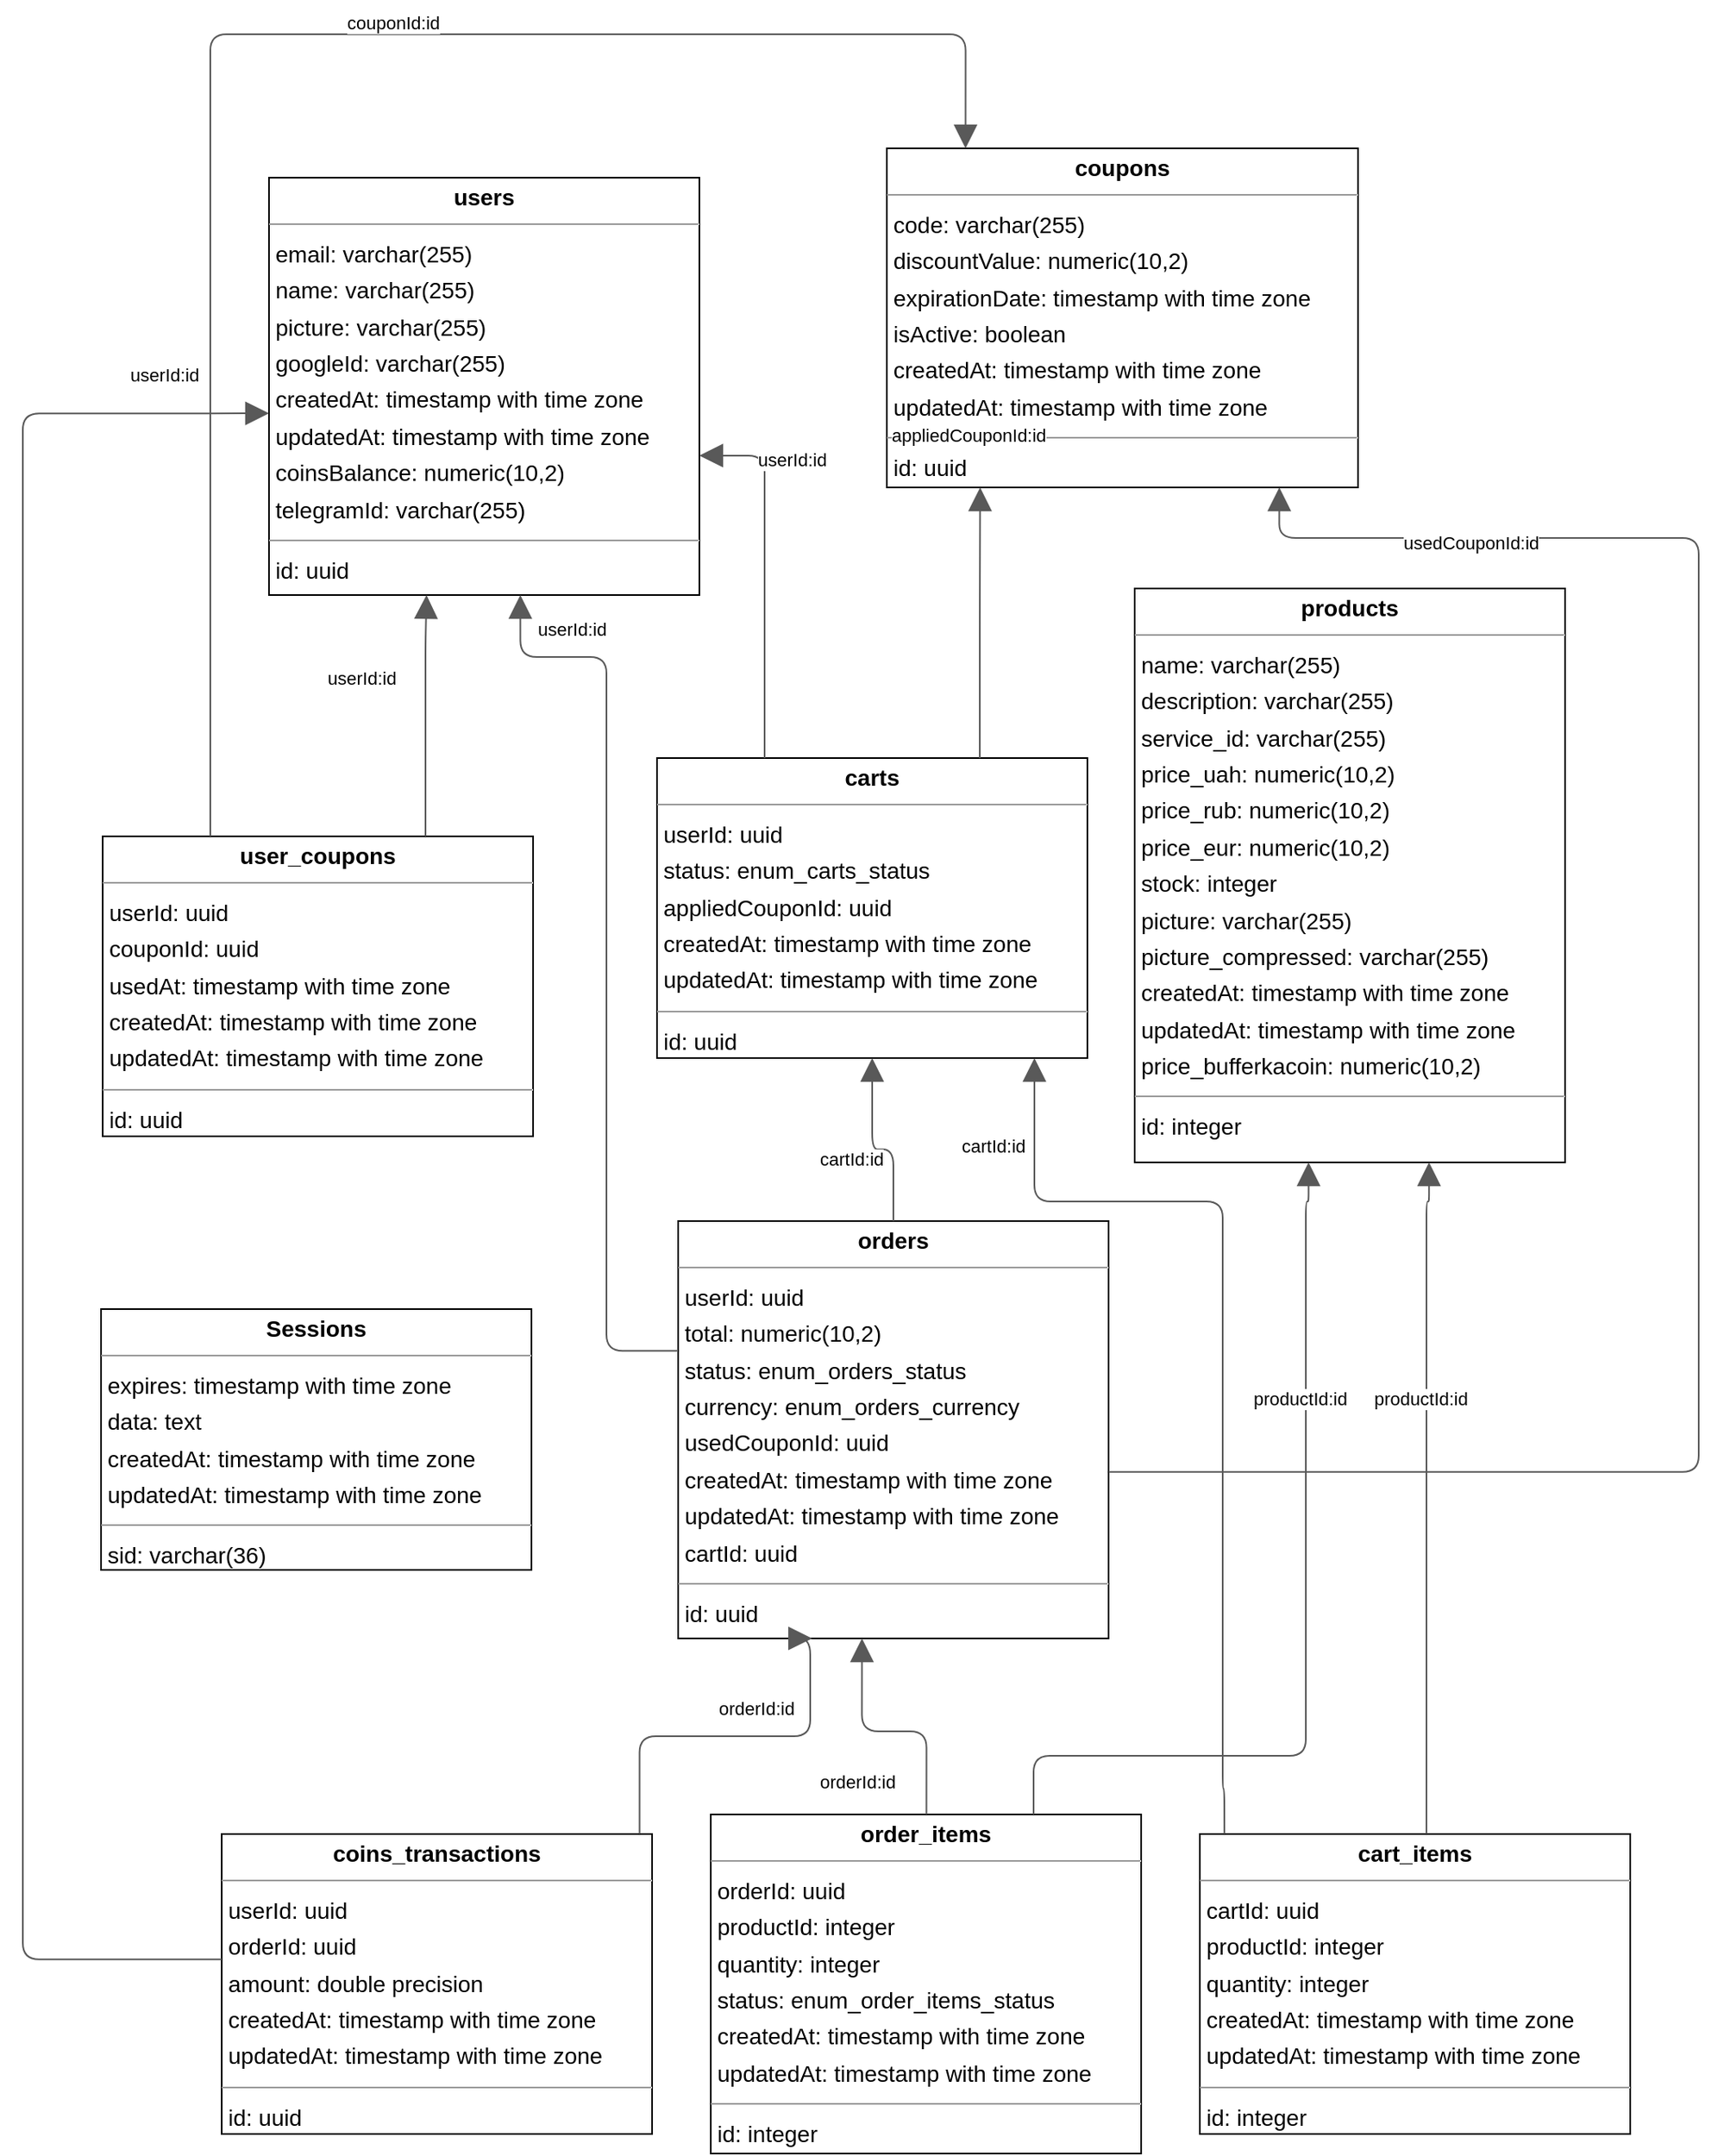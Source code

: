 <mxfile version="26.0.5">
  <diagram id="9gnxjciEtUdC4lgPDrhl" name="Страница — 1">
    <mxGraphModel dx="1726" dy="93" grid="1" gridSize="10" guides="1" tooltips="1" connect="1" arrows="1" fold="1" page="0" pageScale="1" pageWidth="827" pageHeight="1169" background="none" math="0" shadow="0">
      <root>
        <mxCell id="0" />
        <mxCell id="1" parent="0" />
        <mxCell id="node2" value="&lt;p style=&quot;margin:0px;margin-top:4px;text-align:center;&quot;&gt;&lt;b&gt;Sessions&lt;/b&gt;&lt;/p&gt;&lt;hr size=&quot;1&quot;/&gt;&lt;p style=&quot;margin:0 0 0 4px;line-height:1.6;&quot;&gt; expires: timestamp with time zone&lt;br/&gt; data: text&lt;br/&gt; createdAt: timestamp with time zone&lt;br/&gt; updatedAt: timestamp with time zone&lt;/p&gt;&lt;hr size=&quot;1&quot;/&gt;&lt;p style=&quot;margin:0 0 0 4px;line-height:1.6;&quot;&gt; sid: varchar(36)&lt;/p&gt;" style="verticalAlign=top;align=left;overflow=fill;fontSize=14;fontFamily=Helvetica;html=1;rounded=0;shadow=0;comic=0;labelBackgroundColor=none;strokeWidth=1;" parent="1" vertex="1">
          <mxGeometry x="-720" y="1458" width="264" height="160" as="geometry" />
        </mxCell>
        <mxCell id="node1" value="&lt;p style=&quot;margin:0px;margin-top:4px;text-align:center;&quot;&gt;&lt;b&gt;cart_items&lt;/b&gt;&lt;/p&gt;&lt;hr size=&quot;1&quot;/&gt;&lt;p style=&quot;margin:0 0 0 4px;line-height:1.6;&quot;&gt; cartId: uuid&lt;br/&gt; productId: integer&lt;br/&gt; quantity: integer&lt;br/&gt; createdAt: timestamp with time zone&lt;br/&gt; updatedAt: timestamp with time zone&lt;/p&gt;&lt;hr size=&quot;1&quot;/&gt;&lt;p style=&quot;margin:0 0 0 4px;line-height:1.6;&quot;&gt; id: integer&lt;/p&gt;" style="verticalAlign=top;align=left;overflow=fill;fontSize=14;fontFamily=Helvetica;html=1;rounded=0;shadow=0;comic=0;labelBackgroundColor=none;strokeWidth=1;" parent="1" vertex="1">
          <mxGeometry x="-46" y="1780" width="264" height="184" as="geometry" />
        </mxCell>
        <mxCell id="node5" value="&lt;p style=&quot;margin:0px;margin-top:4px;text-align:center;&quot;&gt;&lt;b&gt;carts&lt;/b&gt;&lt;/p&gt;&lt;hr size=&quot;1&quot;/&gt;&lt;p style=&quot;margin:0 0 0 4px;line-height:1.6;&quot;&gt; userId: uuid&lt;br/&gt; status: enum_carts_status&lt;br/&gt; appliedCouponId: uuid&lt;br/&gt; createdAt: timestamp with time zone&lt;br/&gt; updatedAt: timestamp with time zone&lt;/p&gt;&lt;hr size=&quot;1&quot;/&gt;&lt;p style=&quot;margin:0 0 0 4px;line-height:1.6;&quot;&gt; id: uuid&lt;/p&gt;" style="verticalAlign=top;align=left;overflow=fill;fontSize=14;fontFamily=Helvetica;html=1;rounded=0;shadow=0;comic=0;labelBackgroundColor=none;strokeWidth=1;" parent="1" vertex="1">
          <mxGeometry x="-379" y="1120" width="264" height="184" as="geometry" />
        </mxCell>
        <mxCell id="node8" value="&lt;p style=&quot;margin:0px;margin-top:4px;text-align:center;&quot;&gt;&lt;b&gt;coins_transactions&lt;/b&gt;&lt;/p&gt;&lt;hr size=&quot;1&quot;/&gt;&lt;p style=&quot;margin:0 0 0 4px;line-height:1.6;&quot;&gt; userId: uuid&lt;br/&gt; orderId: uuid&lt;br/&gt; amount: double precision&lt;br/&gt; createdAt: timestamp with time zone&lt;br/&gt; updatedAt: timestamp with time zone&lt;/p&gt;&lt;hr size=&quot;1&quot;/&gt;&lt;p style=&quot;margin:0 0 0 4px;line-height:1.6;&quot;&gt; id: uuid&lt;/p&gt;" style="verticalAlign=top;align=left;overflow=fill;fontSize=14;fontFamily=Helvetica;html=1;rounded=0;shadow=0;comic=0;labelBackgroundColor=none;strokeWidth=1;" parent="1" vertex="1">
          <mxGeometry x="-646" y="1780" width="264" height="184" as="geometry" />
        </mxCell>
        <mxCell id="node9" value="&lt;p style=&quot;margin:0px;margin-top:4px;text-align:center;&quot;&gt;&lt;b&gt;coupons&lt;/b&gt;&lt;/p&gt;&lt;hr size=&quot;1&quot;/&gt;&lt;p style=&quot;margin:0 0 0 4px;line-height:1.6;&quot;&gt; code: varchar(255)&lt;br/&gt; discountValue: numeric(10,2)&lt;br/&gt; expirationDate: timestamp with time zone&lt;br/&gt; isActive: boolean&lt;br/&gt; createdAt: timestamp with time zone&lt;br/&gt; updatedAt: timestamp with time zone&lt;/p&gt;&lt;hr size=&quot;1&quot;/&gt;&lt;p style=&quot;margin:0 0 0 4px;line-height:1.6;&quot;&gt; id: uuid&lt;/p&gt;" style="verticalAlign=top;align=left;overflow=fill;fontSize=14;fontFamily=Helvetica;html=1;rounded=0;shadow=0;comic=0;labelBackgroundColor=none;strokeWidth=1;" parent="1" vertex="1">
          <mxGeometry x="-238" y="746" width="289" height="208" as="geometry" />
        </mxCell>
        <mxCell id="node4" value="&lt;p style=&quot;margin:0px;margin-top:4px;text-align:center;&quot;&gt;&lt;b&gt;order_items&lt;/b&gt;&lt;/p&gt;&lt;hr size=&quot;1&quot;/&gt;&lt;p style=&quot;margin:0 0 0 4px;line-height:1.6;&quot;&gt; orderId: uuid&lt;br/&gt; productId: integer&lt;br/&gt; quantity: integer&lt;br/&gt; status: enum_order_items_status&lt;br/&gt; createdAt: timestamp with time zone&lt;br/&gt; updatedAt: timestamp with time zone&lt;/p&gt;&lt;hr size=&quot;1&quot;/&gt;&lt;p style=&quot;margin:0 0 0 4px;line-height:1.6;&quot;&gt; id: integer&lt;/p&gt;" style="verticalAlign=top;align=left;overflow=fill;fontSize=14;fontFamily=Helvetica;html=1;rounded=0;shadow=0;comic=0;labelBackgroundColor=none;strokeWidth=1;" parent="1" vertex="1">
          <mxGeometry x="-346" y="1768" width="264" height="208" as="geometry" />
        </mxCell>
        <mxCell id="node3" value="&lt;p style=&quot;margin:0px;margin-top:4px;text-align:center;&quot;&gt;&lt;b&gt;orders&lt;/b&gt;&lt;/p&gt;&lt;hr size=&quot;1&quot;/&gt;&lt;p style=&quot;margin:0 0 0 4px;line-height:1.6;&quot;&gt; userId: uuid&lt;br/&gt; total: numeric(10,2)&lt;br/&gt; status: enum_orders_status&lt;br/&gt; currency: enum_orders_currency&lt;br/&gt; usedCouponId: uuid&lt;br/&gt; createdAt: timestamp with time zone&lt;br/&gt; updatedAt: timestamp with time zone&lt;br/&gt; cartId: uuid&lt;/p&gt;&lt;hr size=&quot;1&quot;/&gt;&lt;p style=&quot;margin:0 0 0 4px;line-height:1.6;&quot;&gt; id: uuid&lt;/p&gt;" style="verticalAlign=top;align=left;overflow=fill;fontSize=14;fontFamily=Helvetica;html=1;rounded=0;shadow=0;comic=0;labelBackgroundColor=none;strokeWidth=1;" parent="1" vertex="1">
          <mxGeometry x="-366" y="1404" width="264" height="256" as="geometry" />
        </mxCell>
        <mxCell id="node7" value="&lt;p style=&quot;margin:0px;margin-top:4px;text-align:center;&quot;&gt;&lt;b&gt;products&lt;/b&gt;&lt;/p&gt;&lt;hr size=&quot;1&quot;/&gt;&lt;p style=&quot;margin:0 0 0 4px;line-height:1.6;&quot;&gt; name: varchar(255)&lt;br/&gt; description: varchar(255)&lt;br/&gt; service_id: varchar(255)&lt;br/&gt; price_uah: numeric(10,2)&lt;br/&gt; price_rub: numeric(10,2)&lt;br/&gt; price_eur: numeric(10,2)&lt;br/&gt; stock: integer&lt;br/&gt; picture: varchar(255)&lt;br/&gt; picture_compressed: varchar(255)&lt;br/&gt; createdAt: timestamp with time zone&lt;br/&gt; updatedAt: timestamp with time zone&lt;br/&gt; price_bufferkacoin: numeric(10,2)&lt;/p&gt;&lt;hr size=&quot;1&quot;/&gt;&lt;p style=&quot;margin:0 0 0 4px;line-height:1.6;&quot;&gt; id: integer&lt;/p&gt;" style="verticalAlign=top;align=left;overflow=fill;fontSize=14;fontFamily=Helvetica;html=1;rounded=0;shadow=0;comic=0;labelBackgroundColor=none;strokeWidth=1;" parent="1" vertex="1">
          <mxGeometry x="-86" y="1016" width="264" height="352" as="geometry" />
        </mxCell>
        <mxCell id="node6" value="&lt;p style=&quot;margin:0px;margin-top:4px;text-align:center;&quot;&gt;&lt;b&gt;user_coupons&lt;/b&gt;&lt;/p&gt;&lt;hr size=&quot;1&quot;/&gt;&lt;p style=&quot;margin:0 0 0 4px;line-height:1.6;&quot;&gt; userId: uuid&lt;br/&gt; couponId: uuid&lt;br/&gt; usedAt: timestamp with time zone&lt;br/&gt; createdAt: timestamp with time zone&lt;br/&gt; updatedAt: timestamp with time zone&lt;/p&gt;&lt;hr size=&quot;1&quot;/&gt;&lt;p style=&quot;margin:0 0 0 4px;line-height:1.6;&quot;&gt; id: uuid&lt;/p&gt;" style="verticalAlign=top;align=left;overflow=fill;fontSize=14;fontFamily=Helvetica;html=1;rounded=0;shadow=0;comic=0;labelBackgroundColor=none;strokeWidth=1;" parent="1" vertex="1">
          <mxGeometry x="-719" y="1168" width="264" height="184" as="geometry" />
        </mxCell>
        <mxCell id="node0" value="&lt;p style=&quot;margin:0px;margin-top:4px;text-align:center;&quot;&gt;&lt;b&gt;users&lt;/b&gt;&lt;/p&gt;&lt;hr size=&quot;1&quot;/&gt;&lt;p style=&quot;margin:0 0 0 4px;line-height:1.6;&quot;&gt; email: varchar(255)&lt;br/&gt; name: varchar(255)&lt;br/&gt; picture: varchar(255)&lt;br/&gt; googleId: varchar(255)&lt;br/&gt; createdAt: timestamp with time zone&lt;br/&gt; updatedAt: timestamp with time zone&lt;br/&gt; coinsBalance: numeric(10,2)&lt;br/&gt; telegramId: varchar(255)&lt;/p&gt;&lt;hr size=&quot;1&quot;/&gt;&lt;p style=&quot;margin:0 0 0 4px;line-height:1.6;&quot;&gt; id: uuid&lt;/p&gt;" style="verticalAlign=top;align=left;overflow=fill;fontSize=14;fontFamily=Helvetica;html=1;rounded=0;shadow=0;comic=0;labelBackgroundColor=none;strokeWidth=1;" parent="1" vertex="1">
          <mxGeometry x="-617" y="764" width="264" height="256" as="geometry" />
        </mxCell>
        <mxCell id="edge12" value="" style="html=1;rounded=1;edgeStyle=orthogonalEdgeStyle;dashed=0;startArrow=none;endArrow=block;endSize=12;strokeColor=#595959;exitX=0.057;exitY=0.000;exitDx=0;exitDy=0;entryX=0.880;entryY=1.004;entryDx=0;entryDy=0;" parent="1" source="node1" target="node5" edge="1">
          <mxGeometry width="50" height="50" relative="1" as="geometry">
            <Array as="points">
              <mxPoint x="-31" y="1752" />
              <mxPoint x="-32" y="1752" />
              <mxPoint x="-32" y="1392" />
              <mxPoint x="-147" y="1392" />
            </Array>
          </mxGeometry>
        </mxCell>
        <mxCell id="label74" value="cartId:id" style="edgeLabel;resizable=0;html=1;align=left;verticalAlign=top;strokeColor=default;" parent="edge12" vertex="1" connectable="0">
          <mxGeometry x="-194" y="1345" as="geometry" />
        </mxCell>
        <mxCell id="edge5" value="" style="html=1;rounded=1;edgeStyle=orthogonalEdgeStyle;dashed=0;startArrow=none;endArrow=block;endSize=12;strokeColor=#595959;exitX=0.526;exitY=0.008;exitDx=0;exitDy=0;entryX=0.684;entryY=1.000;entryDx=0;entryDy=0;" parent="1" source="node1" target="node7" edge="1">
          <mxGeometry width="50" height="50" relative="1" as="geometry">
            <Array as="points">
              <mxPoint x="93" y="1732" />
              <mxPoint x="93" y="1732" />
              <mxPoint x="93" y="1392" />
              <mxPoint x="95" y="1392" />
            </Array>
          </mxGeometry>
        </mxCell>
        <mxCell id="label32" value="productId:id" style="edgeLabel;resizable=0;html=1;align=left;verticalAlign=top;strokeColor=default;" parent="edge5" vertex="1" connectable="0">
          <mxGeometry x="59" y="1500" as="geometry" />
        </mxCell>
        <mxCell id="edge4" value="" style="html=1;rounded=1;edgeStyle=orthogonalEdgeStyle;dashed=0;startArrow=none;endArrow=block;endSize=12;strokeColor=#595959;exitX=0.750;exitY=0.000;exitDx=0;exitDy=0;entryX=0.198;entryY=1.000;entryDx=0;entryDy=0;" parent="1" source="node5" target="node9" edge="1">
          <mxGeometry width="50" height="50" relative="1" as="geometry">
            <Array as="points" />
          </mxGeometry>
        </mxCell>
        <mxCell id="label26" value="appliedCouponId:id" style="edgeLabel;resizable=0;html=1;align=left;verticalAlign=top;strokeColor=default;" parent="edge4" vertex="1" connectable="0">
          <mxGeometry x="-237" y="909" as="geometry" />
        </mxCell>
        <mxCell id="edge0" value="" style="html=1;rounded=1;edgeStyle=orthogonalEdgeStyle;dashed=0;startArrow=none;endArrow=block;endSize=12;strokeColor=#595959;exitX=0.250;exitY=0.000;exitDx=0;exitDy=0;entryX=1.000;entryY=0.666;entryDx=0;entryDy=0;" parent="1" source="node5" target="node0" edge="1">
          <mxGeometry width="50" height="50" relative="1" as="geometry">
            <Array as="points">
              <mxPoint x="-313" y="934" />
            </Array>
          </mxGeometry>
        </mxCell>
        <mxCell id="label2" value="userId:id" style="edgeLabel;resizable=0;html=1;align=left;verticalAlign=top;strokeColor=default;" parent="edge0" vertex="1" connectable="0">
          <mxGeometry x="-319" y="924" as="geometry" />
        </mxCell>
        <mxCell id="edge2" value="" style="html=1;rounded=1;edgeStyle=orthogonalEdgeStyle;dashed=0;startArrow=none;endArrow=block;endSize=12;strokeColor=#595959;exitX=0.968;exitY=0.003;exitDx=0;exitDy=0;entryX=0.307;entryY=1.011;entryDx=0;entryDy=0;" parent="1" source="node8" target="node3" edge="1">
          <mxGeometry width="50" height="50" relative="1" as="geometry">
            <Array as="points">
              <mxPoint x="-390" y="1720" />
              <mxPoint x="-285" y="1720" />
            </Array>
          </mxGeometry>
        </mxCell>
        <mxCell id="label14" value="orderId:id" style="edgeLabel;resizable=0;html=1;align=left;verticalAlign=top;strokeColor=default;" parent="edge2" vertex="1" connectable="0">
          <mxGeometry x="-343" y="1690" as="geometry" />
        </mxCell>
        <mxCell id="edge11" value="" style="html=1;rounded=1;edgeStyle=orthogonalEdgeStyle;dashed=0;startArrow=none;endArrow=block;endSize=12;strokeColor=#595959;exitX=0.000;exitY=0.418;exitDx=0;exitDy=0;entryX=0.013;entryY=0.563;entryDx=0;entryDy=0;" parent="1" source="node8" target="node0" edge="1">
          <mxGeometry width="50" height="50" relative="1" as="geometry">
            <Array as="points">
              <mxPoint x="-768" y="1857" />
              <mxPoint x="-768" y="909" />
            </Array>
          </mxGeometry>
        </mxCell>
        <mxCell id="label68" value="userId:id" style="edgeLabel;resizable=0;html=1;align=left;verticalAlign=top;strokeColor=default;" parent="edge11" vertex="1" connectable="0">
          <mxGeometry x="-704" y="872" as="geometry" />
        </mxCell>
        <mxCell id="edge1" value="" style="html=1;rounded=1;edgeStyle=orthogonalEdgeStyle;dashed=0;startArrow=none;endArrow=block;endSize=12;strokeColor=#595959;exitX=0.501;exitY=0.000;exitDx=0;exitDy=0;entryX=0.425;entryY=1.014;entryDx=0;entryDy=0;" parent="1" source="node4" target="node3" edge="1">
          <mxGeometry width="50" height="50" relative="1" as="geometry">
            <Array as="points">
              <mxPoint x="-214" y="1717" />
              <mxPoint x="-253" y="1717" />
            </Array>
          </mxGeometry>
        </mxCell>
        <mxCell id="label8" value="orderId:id" style="edgeLabel;resizable=0;html=1;align=left;verticalAlign=top;strokeColor=default;" parent="edge1" vertex="1" connectable="0">
          <mxGeometry x="-281" y="1735" as="geometry" />
        </mxCell>
        <mxCell id="edge9" value="" style="html=1;rounded=1;edgeStyle=orthogonalEdgeStyle;dashed=0;startArrow=none;endArrow=block;endSize=12;strokeColor=#595959;exitX=0.750;exitY=0.000;exitDx=0;exitDy=0;entryX=0.400;entryY=1.021;entryDx=0;entryDy=0;" parent="1" source="node4" target="node7" edge="1">
          <mxGeometry width="50" height="50" relative="1" as="geometry">
            <Array as="points">
              <mxPoint x="-148" y="1732" />
              <mxPoint x="19" y="1732" />
              <mxPoint x="19" y="1392" />
              <mxPoint x="20" y="1392" />
            </Array>
          </mxGeometry>
        </mxCell>
        <mxCell id="label56" value="productId:id" style="edgeLabel;resizable=0;html=1;align=left;verticalAlign=top;strokeColor=default;" parent="edge9" vertex="1" connectable="0">
          <mxGeometry x="-15" y="1500" as="geometry" />
        </mxCell>
        <mxCell id="edge10" value="" style="html=1;rounded=1;edgeStyle=orthogonalEdgeStyle;dashed=0;startArrow=none;endArrow=block;endSize=12;strokeColor=#595959;exitX=0.500;exitY=0.000;exitDx=0;exitDy=0;entryX=0.500;entryY=1.000;entryDx=0;entryDy=0;" parent="1" source="node3" target="node5" edge="1">
          <mxGeometry width="50" height="50" relative="1" as="geometry">
            <Array as="points">
              <mxPoint x="-234" y="1360" />
              <mxPoint x="-247" y="1360" />
            </Array>
          </mxGeometry>
        </mxCell>
        <mxCell id="label62" value="cartId:id" style="edgeLabel;resizable=0;html=1;align=left;verticalAlign=top;strokeColor=default;" parent="edge10" vertex="1" connectable="0">
          <mxGeometry x="-281" y="1353" as="geometry" />
        </mxCell>
        <mxCell id="edge6" value="" style="html=1;rounded=1;edgeStyle=orthogonalEdgeStyle;dashed=0;startArrow=none;endArrow=block;endSize=12;strokeColor=#595959;exitX=1.000;exitY=0.601;exitDx=0;exitDy=0;entryX=0.833;entryY=1.000;entryDx=0;entryDy=0;" parent="1" source="node3" target="node9" edge="1">
          <mxGeometry width="50" height="50" relative="1" as="geometry">
            <Array as="points">
              <mxPoint x="260" y="1558" />
              <mxPoint x="260" y="985" />
              <mxPoint x="2" y="985" />
            </Array>
          </mxGeometry>
        </mxCell>
        <mxCell id="label38" value="usedCouponId:id" style="edgeLabel;resizable=0;html=1;align=left;verticalAlign=top;strokeColor=default;" parent="edge6" vertex="1" connectable="0">
          <mxGeometry x="77" y="975" as="geometry" />
        </mxCell>
        <mxCell id="edge7" value="" style="html=1;rounded=1;edgeStyle=orthogonalEdgeStyle;dashed=0;startArrow=none;endArrow=block;endSize=12;strokeColor=#595959;exitX=0.000;exitY=0.311;exitDx=0;exitDy=0;entryX=0.584;entryY=1.000;entryDx=0;entryDy=0;" parent="1" source="node3" target="node0" edge="1">
          <mxGeometry width="50" height="50" relative="1" as="geometry">
            <Array as="points">
              <mxPoint x="-410" y="1484" />
              <mxPoint x="-410" y="1058" />
              <mxPoint x="-463" y="1058" />
            </Array>
          </mxGeometry>
        </mxCell>
        <mxCell id="label44" value="userId:id" style="edgeLabel;resizable=0;html=1;align=left;verticalAlign=top;strokeColor=default;" parent="edge7" vertex="1" connectable="0">
          <mxGeometry x="-454" y="1028" as="geometry" />
        </mxCell>
        <mxCell id="edge8" value="" style="html=1;rounded=1;edgeStyle=orthogonalEdgeStyle;dashed=0;startArrow=none;endArrow=block;endSize=12;strokeColor=#595959;exitX=0.250;exitY=0.000;exitDx=0;exitDy=0;entryX=0.167;entryY=0.000;entryDx=0;entryDy=0;" parent="1" source="node6" target="node9" edge="1">
          <mxGeometry width="50" height="50" relative="1" as="geometry">
            <Array as="points">
              <mxPoint x="-653" y="676" />
              <mxPoint x="-190" y="676" />
            </Array>
          </mxGeometry>
        </mxCell>
        <mxCell id="label50" value="couponId:id" style="edgeLabel;resizable=0;html=1;align=left;verticalAlign=top;strokeColor=default;" parent="edge8" vertex="1" connectable="0">
          <mxGeometry x="-571" y="656" as="geometry" />
        </mxCell>
        <mxCell id="edge3" value="" style="html=1;rounded=1;edgeStyle=orthogonalEdgeStyle;dashed=0;startArrow=none;endArrow=block;endSize=12;strokeColor=#595959;exitX=0.750;exitY=0.000;exitDx=0;exitDy=0;entryX=0.366;entryY=1.000;entryDx=0;entryDy=0;" parent="1" source="node6" target="node0" edge="1">
          <mxGeometry width="50" height="50" relative="1" as="geometry">
            <Array as="points">
              <mxPoint x="-521" y="1050" />
              <mxPoint x="-521" y="1050" />
            </Array>
          </mxGeometry>
        </mxCell>
        <mxCell id="label20" value="userId:id" style="edgeLabel;resizable=0;html=1;align=left;verticalAlign=top;strokeColor=default;" parent="edge3" vertex="1" connectable="0">
          <mxGeometry x="-583" y="1058" as="geometry" />
        </mxCell>
      </root>
    </mxGraphModel>
  </diagram>
</mxfile>
